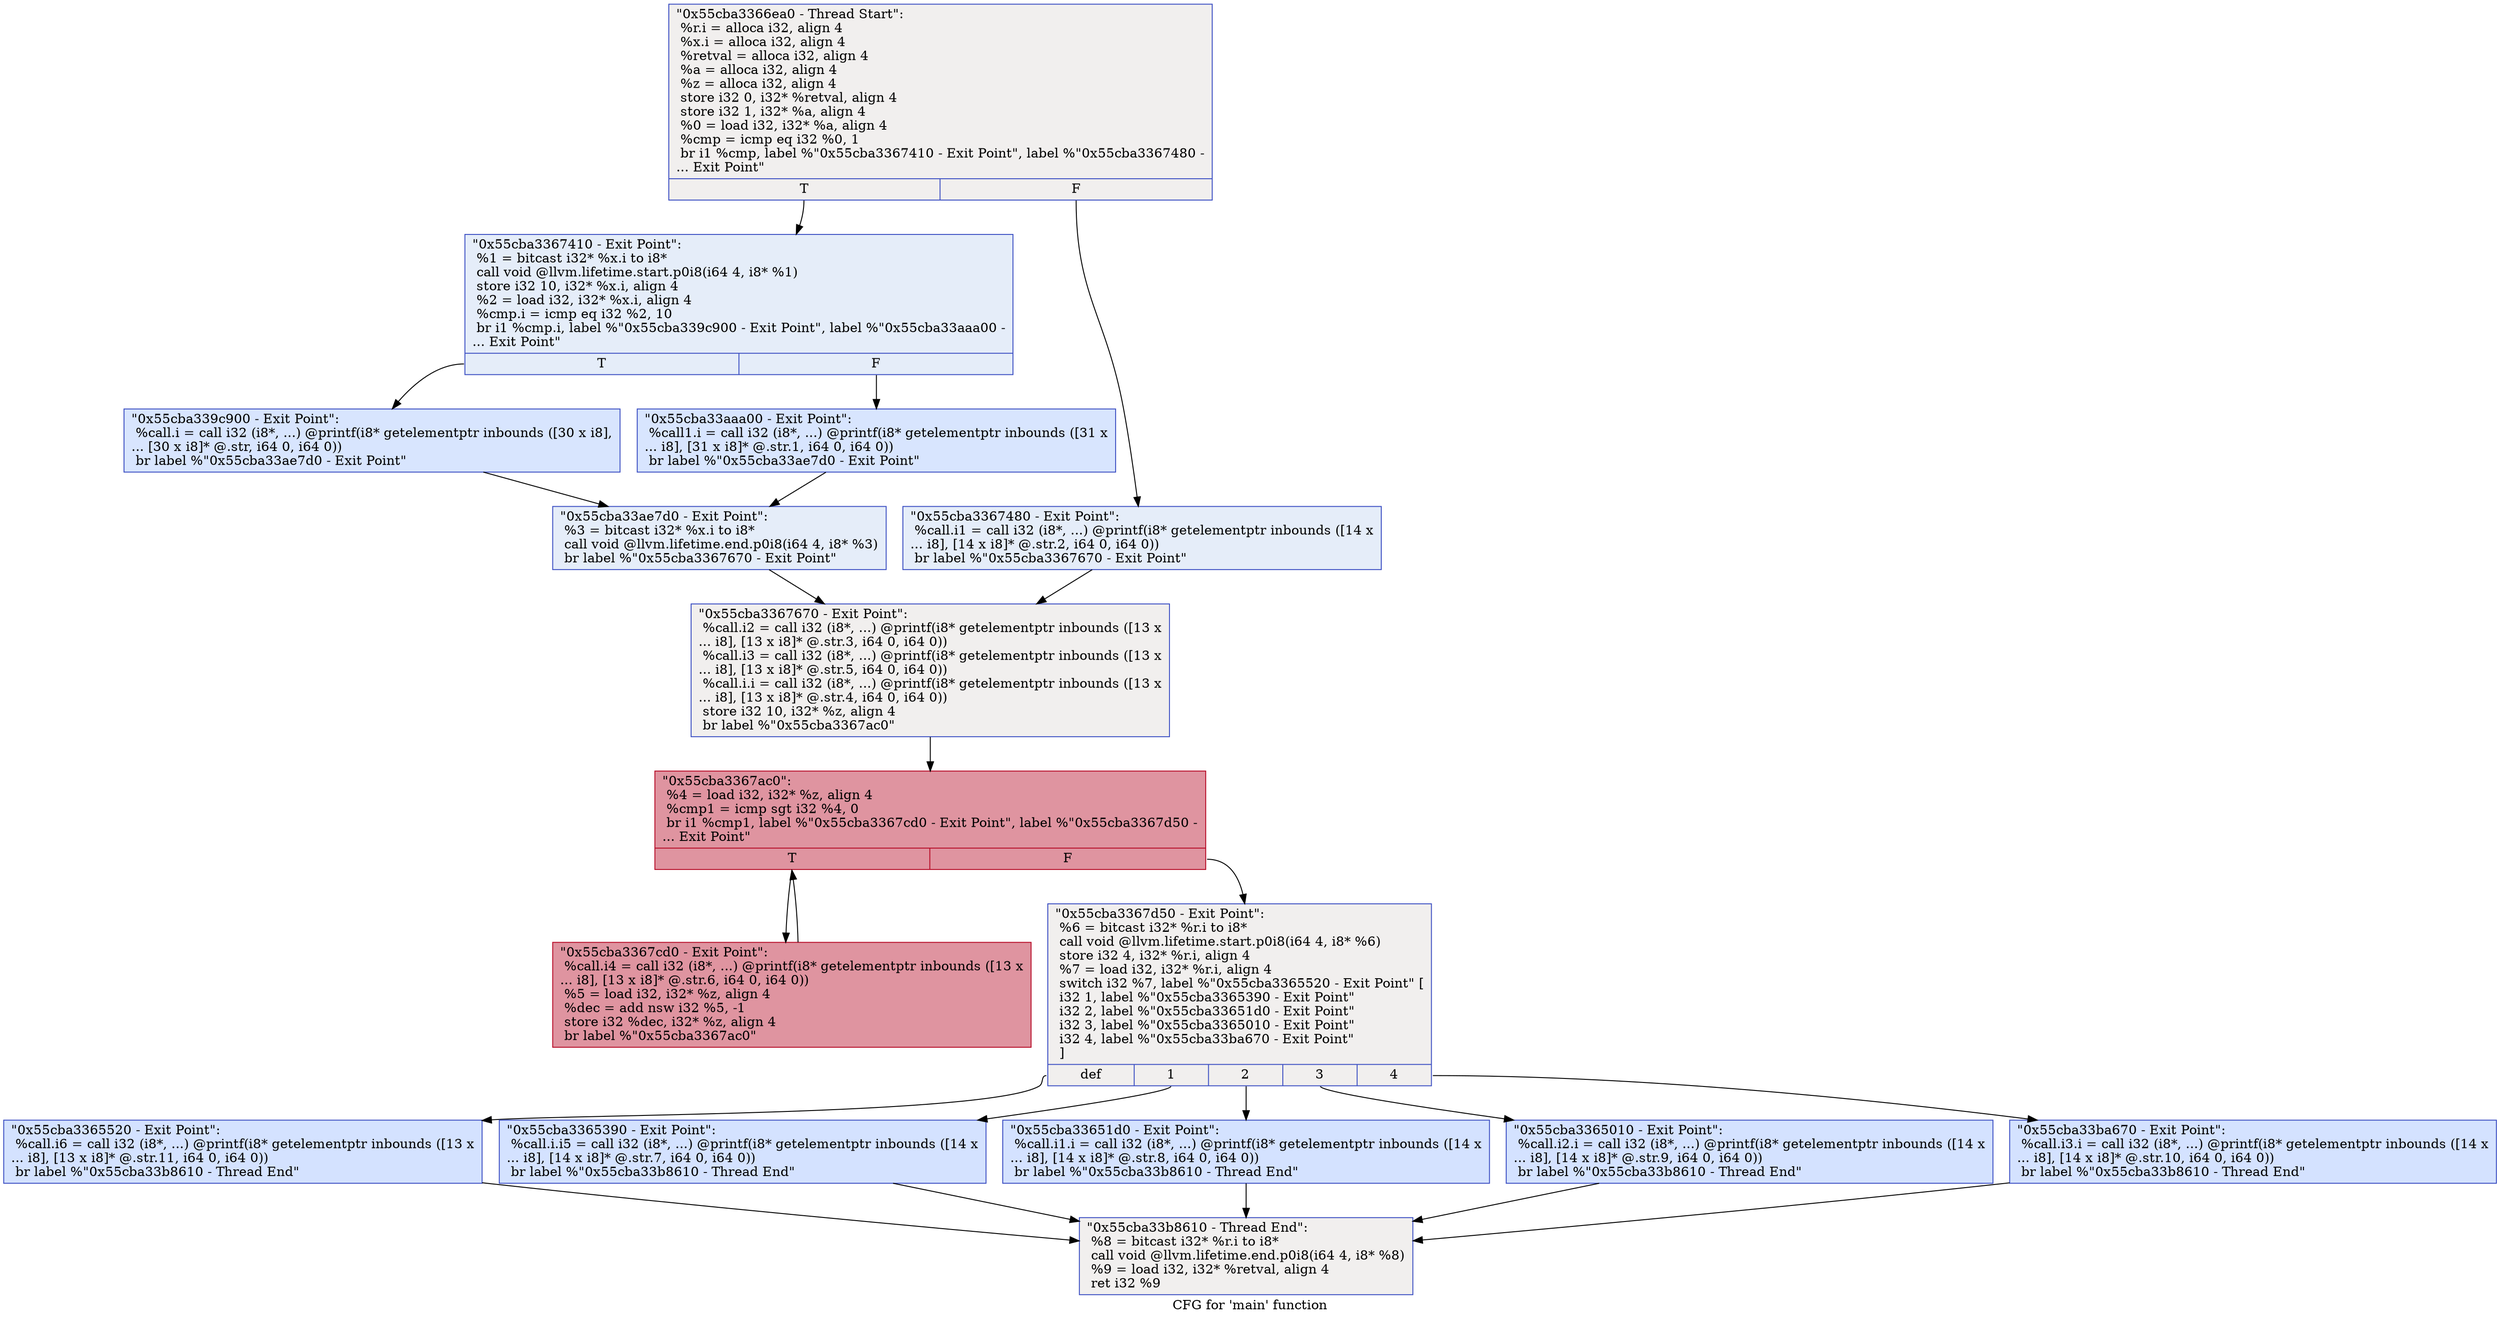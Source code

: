 digraph "CFG for 'main' function" {
	label="CFG for 'main' function";

	Node0x55cba3366ea0 [shape=record,color="#3d50c3ff", style=filled, fillcolor="#e0dbd870",label="{\"0x55cba3366ea0 - Thread Start\":\l  %r.i = alloca i32, align 4\l  %x.i = alloca i32, align 4\l  %retval = alloca i32, align 4\l  %a = alloca i32, align 4\l  %z = alloca i32, align 4\l  store i32 0, i32* %retval, align 4\l  store i32 1, i32* %a, align 4\l  %0 = load i32, i32* %a, align 4\l  %cmp = icmp eq i32 %0, 1\l  br i1 %cmp, label %\"0x55cba3367410 - Exit Point\", label %\"0x55cba3367480 -\l... Exit Point\"\l|{<s0>T|<s1>F}}"];
	Node0x55cba3366ea0:s0 -> Node0x55cba3367410;
	Node0x55cba3366ea0:s1 -> Node0x55cba3367480;
	Node0x55cba3367410 [shape=record,color="#3d50c3ff", style=filled, fillcolor="#c5d6f270",label="{\"0x55cba3367410 - Exit Point\":                    \l  %1 = bitcast i32* %x.i to i8*\l  call void @llvm.lifetime.start.p0i8(i64 4, i8* %1)\l  store i32 10, i32* %x.i, align 4\l  %2 = load i32, i32* %x.i, align 4\l  %cmp.i = icmp eq i32 %2, 10\l  br i1 %cmp.i, label %\"0x55cba339c900 - Exit Point\", label %\"0x55cba33aaa00 -\l... Exit Point\"\l|{<s0>T|<s1>F}}"];
	Node0x55cba3367410:s0 -> Node0x55cba339c900;
	Node0x55cba3367410:s1 -> Node0x55cba33aaa00;
	Node0x55cba339c900 [shape=record,color="#3d50c3ff", style=filled, fillcolor="#a7c5fe70",label="{\"0x55cba339c900 - Exit Point\":                    \l  %call.i = call i32 (i8*, ...) @printf(i8* getelementptr inbounds ([30 x i8],\l... [30 x i8]* @.str, i64 0, i64 0))\l  br label %\"0x55cba33ae7d0 - Exit Point\"\l}"];
	Node0x55cba339c900 -> Node0x55cba33ae7d0;
	Node0x55cba33aaa00 [shape=record,color="#3d50c3ff", style=filled, fillcolor="#a7c5fe70",label="{\"0x55cba33aaa00 - Exit Point\":                    \l  %call1.i = call i32 (i8*, ...) @printf(i8* getelementptr inbounds ([31 x\l... i8], [31 x i8]* @.str.1, i64 0, i64 0))\l  br label %\"0x55cba33ae7d0 - Exit Point\"\l}"];
	Node0x55cba33aaa00 -> Node0x55cba33ae7d0;
	Node0x55cba33ae7d0 [shape=record,color="#3d50c3ff", style=filled, fillcolor="#c5d6f270",label="{\"0x55cba33ae7d0 - Exit Point\":                    \l  %3 = bitcast i32* %x.i to i8*\l  call void @llvm.lifetime.end.p0i8(i64 4, i8* %3)\l  br label %\"0x55cba3367670 - Exit Point\"\l}"];
	Node0x55cba33ae7d0 -> Node0x55cba3367670;
	Node0x55cba3367480 [shape=record,color="#3d50c3ff", style=filled, fillcolor="#c5d6f270",label="{\"0x55cba3367480 - Exit Point\":                    \l  %call.i1 = call i32 (i8*, ...) @printf(i8* getelementptr inbounds ([14 x\l... i8], [14 x i8]* @.str.2, i64 0, i64 0))\l  br label %\"0x55cba3367670 - Exit Point\"\l}"];
	Node0x55cba3367480 -> Node0x55cba3367670;
	Node0x55cba3367670 [shape=record,color="#3d50c3ff", style=filled, fillcolor="#e0dbd870",label="{\"0x55cba3367670 - Exit Point\":                    \l  %call.i2 = call i32 (i8*, ...) @printf(i8* getelementptr inbounds ([13 x\l... i8], [13 x i8]* @.str.3, i64 0, i64 0))\l  %call.i3 = call i32 (i8*, ...) @printf(i8* getelementptr inbounds ([13 x\l... i8], [13 x i8]* @.str.5, i64 0, i64 0))\l  %call.i.i = call i32 (i8*, ...) @printf(i8* getelementptr inbounds ([13 x\l... i8], [13 x i8]* @.str.4, i64 0, i64 0))\l  store i32 10, i32* %z, align 4\l  br label %\"0x55cba3367ac0\"\l}"];
	Node0x55cba3367670 -> Node0x55cba3367ac0;
	Node0x55cba3367ac0 [shape=record,color="#b70d28ff", style=filled, fillcolor="#b70d2870",label="{\"0x55cba3367ac0\":                                 \l  %4 = load i32, i32* %z, align 4\l  %cmp1 = icmp sgt i32 %4, 0\l  br i1 %cmp1, label %\"0x55cba3367cd0 - Exit Point\", label %\"0x55cba3367d50 -\l... Exit Point\"\l|{<s0>T|<s1>F}}"];
	Node0x55cba3367ac0:s0 -> Node0x55cba3367cd0;
	Node0x55cba3367ac0:s1 -> Node0x55cba3367d50;
	Node0x55cba3367cd0 [shape=record,color="#b70d28ff", style=filled, fillcolor="#b70d2870",label="{\"0x55cba3367cd0 - Exit Point\":                    \l  %call.i4 = call i32 (i8*, ...) @printf(i8* getelementptr inbounds ([13 x\l... i8], [13 x i8]* @.str.6, i64 0, i64 0))\l  %5 = load i32, i32* %z, align 4\l  %dec = add nsw i32 %5, -1\l  store i32 %dec, i32* %z, align 4\l  br label %\"0x55cba3367ac0\"\l}"];
	Node0x55cba3367cd0 -> Node0x55cba3367ac0;
	Node0x55cba3367d50 [shape=record,color="#3d50c3ff", style=filled, fillcolor="#e0dbd870",label="{\"0x55cba3367d50 - Exit Point\":                    \l  %6 = bitcast i32* %r.i to i8*\l  call void @llvm.lifetime.start.p0i8(i64 4, i8* %6)\l  store i32 4, i32* %r.i, align 4\l  %7 = load i32, i32* %r.i, align 4\l  switch i32 %7, label %\"0x55cba3365520 - Exit Point\" [\l    i32 1, label %\"0x55cba3365390 - Exit Point\"\l    i32 2, label %\"0x55cba33651d0 - Exit Point\"\l    i32 3, label %\"0x55cba3365010 - Exit Point\"\l    i32 4, label %\"0x55cba33ba670 - Exit Point\"\l  ]\l|{<s0>def|<s1>1|<s2>2|<s3>3|<s4>4}}"];
	Node0x55cba3367d50:s0 -> Node0x55cba3365520;
	Node0x55cba3367d50:s1 -> Node0x55cba3365390;
	Node0x55cba3367d50:s2 -> Node0x55cba33651d0;
	Node0x55cba3367d50:s3 -> Node0x55cba3365010;
	Node0x55cba3367d50:s4 -> Node0x55cba33ba670;
	Node0x55cba3365390 [shape=record,color="#3d50c3ff", style=filled, fillcolor="#9ebeff70",label="{\"0x55cba3365390 - Exit Point\":                    \l  %call.i.i5 = call i32 (i8*, ...) @printf(i8* getelementptr inbounds ([14 x\l... i8], [14 x i8]* @.str.7, i64 0, i64 0))\l  br label %\"0x55cba33b8610 - Thread End\"\l}"];
	Node0x55cba3365390 -> Node0x55cba33b8610;
	Node0x55cba33651d0 [shape=record,color="#3d50c3ff", style=filled, fillcolor="#9ebeff70",label="{\"0x55cba33651d0 - Exit Point\":                    \l  %call.i1.i = call i32 (i8*, ...) @printf(i8* getelementptr inbounds ([14 x\l... i8], [14 x i8]* @.str.8, i64 0, i64 0))\l  br label %\"0x55cba33b8610 - Thread End\"\l}"];
	Node0x55cba33651d0 -> Node0x55cba33b8610;
	Node0x55cba3365010 [shape=record,color="#3d50c3ff", style=filled, fillcolor="#9ebeff70",label="{\"0x55cba3365010 - Exit Point\":                    \l  %call.i2.i = call i32 (i8*, ...) @printf(i8* getelementptr inbounds ([14 x\l... i8], [14 x i8]* @.str.9, i64 0, i64 0))\l  br label %\"0x55cba33b8610 - Thread End\"\l}"];
	Node0x55cba3365010 -> Node0x55cba33b8610;
	Node0x55cba33ba670 [shape=record,color="#3d50c3ff", style=filled, fillcolor="#9ebeff70",label="{\"0x55cba33ba670 - Exit Point\":                    \l  %call.i3.i = call i32 (i8*, ...) @printf(i8* getelementptr inbounds ([14 x\l... i8], [14 x i8]* @.str.10, i64 0, i64 0))\l  br label %\"0x55cba33b8610 - Thread End\"\l}"];
	Node0x55cba33ba670 -> Node0x55cba33b8610;
	Node0x55cba3365520 [shape=record,color="#3d50c3ff", style=filled, fillcolor="#9ebeff70",label="{\"0x55cba3365520 - Exit Point\":                    \l  %call.i6 = call i32 (i8*, ...) @printf(i8* getelementptr inbounds ([13 x\l... i8], [13 x i8]* @.str.11, i64 0, i64 0))\l  br label %\"0x55cba33b8610 - Thread End\"\l}"];
	Node0x55cba3365520 -> Node0x55cba33b8610;
	Node0x55cba33b8610 [shape=record,color="#3d50c3ff", style=filled, fillcolor="#e0dbd870",label="{\"0x55cba33b8610 - Thread End\":                    \l  %8 = bitcast i32* %r.i to i8*\l  call void @llvm.lifetime.end.p0i8(i64 4, i8* %8)\l  %9 = load i32, i32* %retval, align 4\l  ret i32 %9\l}"];
}
